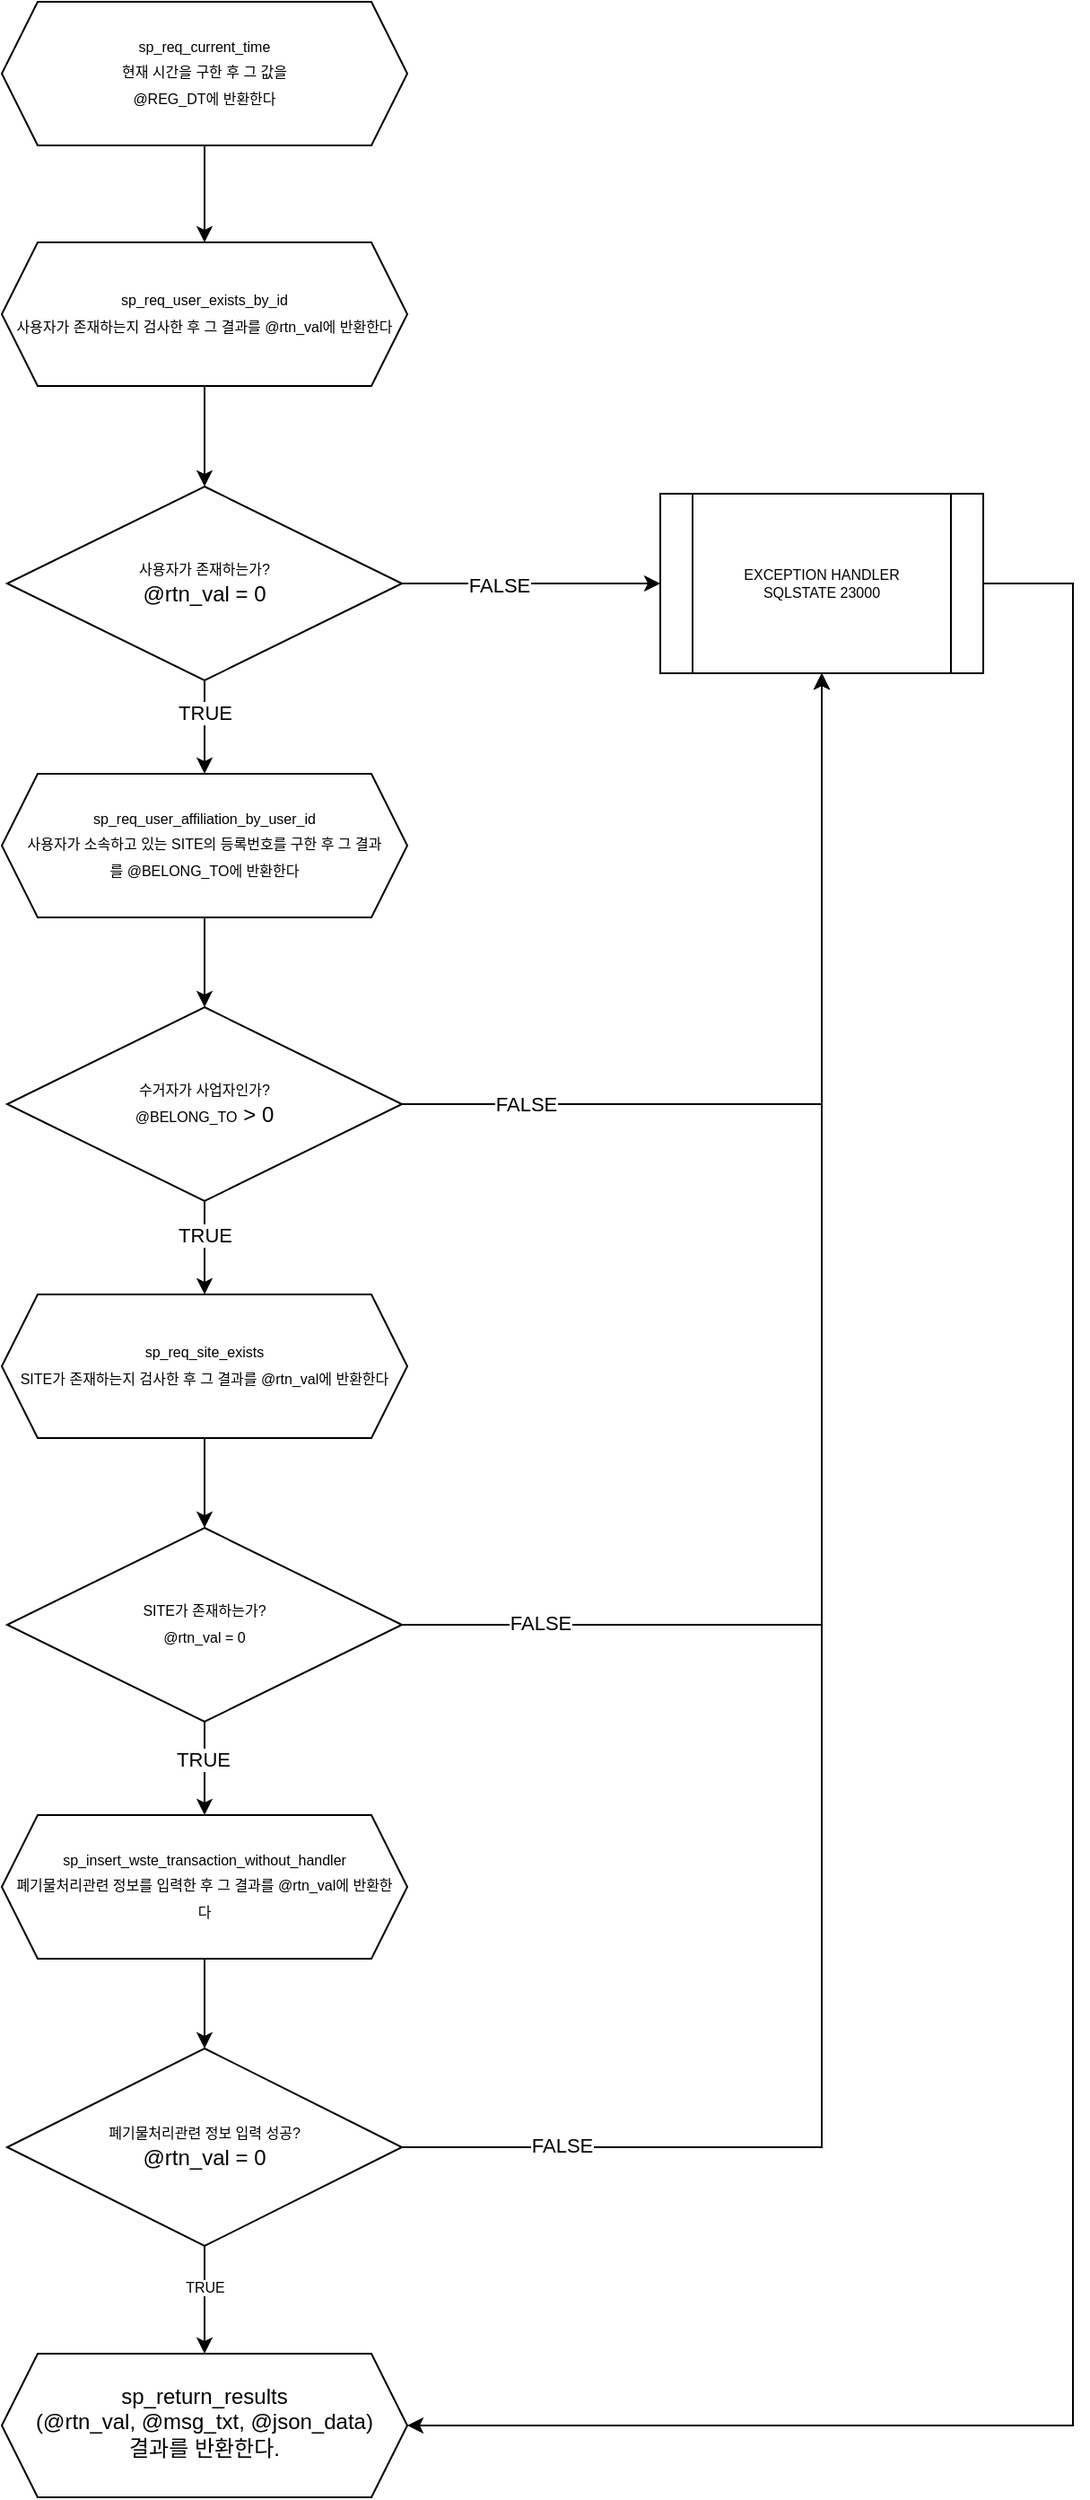 <mxfile version="16.5.6" type="device"><diagram id="eRx0SjHYZR7BgTjNaxc3" name="Page-1"><mxGraphModel dx="3932" dy="2100" grid="1" gridSize="10" guides="1" tooltips="1" connect="1" arrows="1" fold="1" page="1" pageScale="1" pageWidth="827" pageHeight="1169" math="0" shadow="0"><root><mxCell id="0"/><mxCell id="1" parent="0"/><mxCell id="0cSTfqV1Qm-bKVqLc7c4-6" value="" style="edgeStyle=orthogonalEdgeStyle;rounded=0;orthogonalLoop=1;jettySize=auto;html=1;fontSize=8;exitX=0.5;exitY=1;exitDx=0;exitDy=0;entryX=0.5;entryY=0;entryDx=0;entryDy=0;" edge="1" parent="1" source="0cSTfqV1Qm-bKVqLc7c4-7" target="0cSTfqV1Qm-bKVqLc7c4-9"><mxGeometry relative="1" as="geometry"><mxPoint x="253" y="292" as="sourcePoint"/></mxGeometry></mxCell><mxCell id="0cSTfqV1Qm-bKVqLc7c4-7" value="&lt;font style=&quot;font-size: 8px&quot;&gt;sp_req_current_time&lt;br&gt;현재 시간을 구한 후 그 값을&lt;br&gt;@REG_DT에 반환한다&lt;/font&gt;" style="shape=hexagon;perimeter=hexagonPerimeter2;whiteSpace=wrap;html=1;fixedSize=1;shadow=0;strokeWidth=1;spacing=6;spacingTop=-4;" vertex="1" parent="1"><mxGeometry x="140" y="30" width="226" height="80" as="geometry"/></mxCell><mxCell id="0cSTfqV1Qm-bKVqLc7c4-8" style="edgeStyle=orthogonalEdgeStyle;rounded=0;orthogonalLoop=1;jettySize=auto;html=1;fontSize=8;entryX=0.5;entryY=0;entryDx=0;entryDy=0;" edge="1" parent="1" source="0cSTfqV1Qm-bKVqLc7c4-9" target="0cSTfqV1Qm-bKVqLc7c4-80"><mxGeometry relative="1" as="geometry"><mxPoint x="277" y="280" as="targetPoint"/></mxGeometry></mxCell><mxCell id="0cSTfqV1Qm-bKVqLc7c4-9" value="&lt;font style=&quot;font-size: 8px&quot;&gt;sp_req_user_exists_by_id&lt;br&gt;사용자가 존재하는지 검사한 후 그 결과를 @rtn_val에 반환한다&lt;/font&gt;" style="shape=hexagon;perimeter=hexagonPerimeter2;whiteSpace=wrap;html=1;fixedSize=1;shadow=0;strokeWidth=1;spacing=6;spacingTop=-4;" vertex="1" parent="1"><mxGeometry x="140" y="164" width="226" height="80" as="geometry"/></mxCell><mxCell id="0cSTfqV1Qm-bKVqLc7c4-24" value="" style="edgeStyle=orthogonalEdgeStyle;rounded=0;orthogonalLoop=1;jettySize=auto;html=1;fontSize=8;" edge="1" parent="1" source="0cSTfqV1Qm-bKVqLc7c4-28" target="0cSTfqV1Qm-bKVqLc7c4-30"><mxGeometry relative="1" as="geometry"/></mxCell><mxCell id="0cSTfqV1Qm-bKVqLc7c4-25" value="TRUE" style="edgeLabel;html=1;align=center;verticalAlign=middle;resizable=0;points=[];fontSize=8;" vertex="1" connectable="0" parent="0cSTfqV1Qm-bKVqLc7c4-24"><mxGeometry x="-0.248" relative="1" as="geometry"><mxPoint as="offset"/></mxGeometry></mxCell><mxCell id="0cSTfqV1Qm-bKVqLc7c4-101" style="edgeStyle=orthogonalEdgeStyle;rounded=0;orthogonalLoop=1;jettySize=auto;html=1;" edge="1" parent="1" source="0cSTfqV1Qm-bKVqLc7c4-28" target="0cSTfqV1Qm-bKVqLc7c4-64"><mxGeometry relative="1" as="geometry"/></mxCell><mxCell id="0cSTfqV1Qm-bKVqLc7c4-102" value="FALSE" style="edgeLabel;html=1;align=center;verticalAlign=middle;resizable=0;points=[];" vertex="1" connectable="0" parent="0cSTfqV1Qm-bKVqLc7c4-101"><mxGeometry x="-0.831" y="1" relative="1" as="geometry"><mxPoint as="offset"/></mxGeometry></mxCell><mxCell id="0cSTfqV1Qm-bKVqLc7c4-28" value="&lt;font&gt;&lt;span style=&quot;font-size: 8px&quot;&gt;폐기물처리관련 정보 입력 성공?&lt;br&gt;&lt;/span&gt;@rtn_val = 0&lt;br&gt;&lt;/font&gt;" style="rhombus;whiteSpace=wrap;html=1;shadow=0;fontFamily=Helvetica;fontSize=12;align=center;strokeWidth=1;spacing=6;spacingTop=-4;" vertex="1" parent="1"><mxGeometry x="143" y="1170" width="220" height="110" as="geometry"/></mxCell><mxCell id="0cSTfqV1Qm-bKVqLc7c4-30" value="sp_return_results&lt;br&gt;(@rtn_val, @msg_txt, @json_data)&lt;br&gt;결과를 반환한다." style="shape=hexagon;perimeter=hexagonPerimeter2;whiteSpace=wrap;html=1;fixedSize=1;shadow=0;strokeWidth=1;spacing=6;spacingTop=-4;" vertex="1" parent="1"><mxGeometry x="140" y="1340" width="226" height="80" as="geometry"/></mxCell><mxCell id="0cSTfqV1Qm-bKVqLc7c4-63" style="edgeStyle=orthogonalEdgeStyle;rounded=0;orthogonalLoop=1;jettySize=auto;html=1;exitX=1;exitY=0.5;exitDx=0;exitDy=0;entryX=1;entryY=0.5;entryDx=0;entryDy=0;fontSize=8;" edge="1" parent="1" source="0cSTfqV1Qm-bKVqLc7c4-64" target="0cSTfqV1Qm-bKVqLc7c4-30"><mxGeometry relative="1" as="geometry"><Array as="points"><mxPoint x="737" y="354"/><mxPoint x="737" y="1380"/></Array><mxPoint x="366.0" y="2850" as="targetPoint"/></mxGeometry></mxCell><mxCell id="0cSTfqV1Qm-bKVqLc7c4-64" value="EXCEPTION HANDLER&lt;br&gt;SQLSTATE 23000" style="shape=process;whiteSpace=wrap;html=1;backgroundOutline=1;fontSize=8;" vertex="1" parent="1"><mxGeometry x="507" y="304" width="180" height="100" as="geometry"/></mxCell><mxCell id="0cSTfqV1Qm-bKVqLc7c4-82" value="" style="edgeStyle=orthogonalEdgeStyle;rounded=0;orthogonalLoop=1;jettySize=auto;html=1;" edge="1" parent="1" source="0cSTfqV1Qm-bKVqLc7c4-80" target="0cSTfqV1Qm-bKVqLc7c4-81"><mxGeometry relative="1" as="geometry"/></mxCell><mxCell id="0cSTfqV1Qm-bKVqLc7c4-83" value="TRUE" style="edgeLabel;html=1;align=center;verticalAlign=middle;resizable=0;points=[];" vertex="1" connectable="0" parent="0cSTfqV1Qm-bKVqLc7c4-82"><mxGeometry x="-0.3" relative="1" as="geometry"><mxPoint as="offset"/></mxGeometry></mxCell><mxCell id="0cSTfqV1Qm-bKVqLc7c4-84" style="edgeStyle=orthogonalEdgeStyle;rounded=0;orthogonalLoop=1;jettySize=auto;html=1;entryX=0;entryY=0.5;entryDx=0;entryDy=0;" edge="1" parent="1" source="0cSTfqV1Qm-bKVqLc7c4-80" target="0cSTfqV1Qm-bKVqLc7c4-64"><mxGeometry relative="1" as="geometry"/></mxCell><mxCell id="0cSTfqV1Qm-bKVqLc7c4-85" value="FALSE" style="edgeLabel;html=1;align=center;verticalAlign=middle;resizable=0;points=[];" vertex="1" connectable="0" parent="0cSTfqV1Qm-bKVqLc7c4-84"><mxGeometry x="-0.25" y="-1" relative="1" as="geometry"><mxPoint as="offset"/></mxGeometry></mxCell><mxCell id="0cSTfqV1Qm-bKVqLc7c4-80" value="&lt;font&gt;&lt;span style=&quot;font-size: 8px&quot;&gt;사용자가 존재하는가?&lt;br&gt;&lt;/span&gt;@rtn_val = 0&lt;br&gt;&lt;/font&gt;" style="rhombus;whiteSpace=wrap;html=1;shadow=0;fontFamily=Helvetica;fontSize=12;align=center;strokeWidth=1;spacing=6;spacingTop=-4;" vertex="1" parent="1"><mxGeometry x="143" y="300" width="220" height="108" as="geometry"/></mxCell><mxCell id="0cSTfqV1Qm-bKVqLc7c4-87" value="" style="edgeStyle=orthogonalEdgeStyle;rounded=0;orthogonalLoop=1;jettySize=auto;html=1;" edge="1" parent="1" source="0cSTfqV1Qm-bKVqLc7c4-81" target="0cSTfqV1Qm-bKVqLc7c4-86"><mxGeometry relative="1" as="geometry"/></mxCell><mxCell id="0cSTfqV1Qm-bKVqLc7c4-81" value="&lt;font style=&quot;font-size: 8px&quot;&gt;sp_req_user_affiliation_by_user_id&lt;br&gt;사용자가 소속하고 있는 SITE의 등록번호를 구한 후 그 결과를&amp;nbsp;@BELONG_TO에 반환한다&lt;/font&gt;" style="shape=hexagon;perimeter=hexagonPerimeter2;whiteSpace=wrap;html=1;fixedSize=1;shadow=0;strokeWidth=1;spacing=6;spacingTop=-4;" vertex="1" parent="1"><mxGeometry x="140" y="460" width="226" height="80" as="geometry"/></mxCell><mxCell id="0cSTfqV1Qm-bKVqLc7c4-89" value="" style="edgeStyle=orthogonalEdgeStyle;rounded=0;orthogonalLoop=1;jettySize=auto;html=1;" edge="1" parent="1" source="0cSTfqV1Qm-bKVqLc7c4-86" target="0cSTfqV1Qm-bKVqLc7c4-88"><mxGeometry relative="1" as="geometry"/></mxCell><mxCell id="0cSTfqV1Qm-bKVqLc7c4-90" value="TRUE" style="edgeLabel;html=1;align=center;verticalAlign=middle;resizable=0;points=[];" vertex="1" connectable="0" parent="0cSTfqV1Qm-bKVqLc7c4-89"><mxGeometry x="-0.295" relative="1" as="geometry"><mxPoint as="offset"/></mxGeometry></mxCell><mxCell id="0cSTfqV1Qm-bKVqLc7c4-91" style="edgeStyle=orthogonalEdgeStyle;rounded=0;orthogonalLoop=1;jettySize=auto;html=1;entryX=0.5;entryY=1;entryDx=0;entryDy=0;" edge="1" parent="1" source="0cSTfqV1Qm-bKVqLc7c4-86" target="0cSTfqV1Qm-bKVqLc7c4-64"><mxGeometry relative="1" as="geometry"/></mxCell><mxCell id="0cSTfqV1Qm-bKVqLc7c4-92" value="FALSE" style="edgeLabel;html=1;align=center;verticalAlign=middle;resizable=0;points=[];" vertex="1" connectable="0" parent="0cSTfqV1Qm-bKVqLc7c4-91"><mxGeometry x="-0.712" relative="1" as="geometry"><mxPoint as="offset"/></mxGeometry></mxCell><mxCell id="0cSTfqV1Qm-bKVqLc7c4-86" value="&lt;font&gt;&lt;span style=&quot;font-size: 8px&quot;&gt;수거자가 사업자인가?&lt;br&gt;&lt;/span&gt;&lt;span style=&quot;font-size: 8px&quot;&gt;@BELONG_TO&lt;/span&gt;&amp;nbsp;&amp;gt; 0&lt;br&gt;&lt;/font&gt;" style="rhombus;whiteSpace=wrap;html=1;shadow=0;fontFamily=Helvetica;fontSize=12;align=center;strokeWidth=1;spacing=6;spacingTop=-4;" vertex="1" parent="1"><mxGeometry x="143" y="590" width="220" height="108" as="geometry"/></mxCell><mxCell id="0cSTfqV1Qm-bKVqLc7c4-94" value="" style="edgeStyle=orthogonalEdgeStyle;rounded=0;orthogonalLoop=1;jettySize=auto;html=1;" edge="1" parent="1" source="0cSTfqV1Qm-bKVqLc7c4-88" target="0cSTfqV1Qm-bKVqLc7c4-93"><mxGeometry relative="1" as="geometry"/></mxCell><mxCell id="0cSTfqV1Qm-bKVqLc7c4-88" value="&lt;font style=&quot;font-size: 8px&quot;&gt;sp_req_site_exists&lt;br&gt;SITE가 존재하는지 검사한 후 그 결과를&amp;nbsp;@rtn_val에 반환한다&lt;/font&gt;" style="shape=hexagon;perimeter=hexagonPerimeter2;whiteSpace=wrap;html=1;fixedSize=1;shadow=0;strokeWidth=1;spacing=6;spacingTop=-4;" vertex="1" parent="1"><mxGeometry x="140" y="750" width="226" height="80" as="geometry"/></mxCell><mxCell id="0cSTfqV1Qm-bKVqLc7c4-95" style="edgeStyle=orthogonalEdgeStyle;rounded=0;orthogonalLoop=1;jettySize=auto;html=1;" edge="1" parent="1" source="0cSTfqV1Qm-bKVqLc7c4-93" target="0cSTfqV1Qm-bKVqLc7c4-64"><mxGeometry relative="1" as="geometry"/></mxCell><mxCell id="0cSTfqV1Qm-bKVqLc7c4-96" value="FALSE" style="edgeLabel;html=1;align=center;verticalAlign=middle;resizable=0;points=[];" vertex="1" connectable="0" parent="0cSTfqV1Qm-bKVqLc7c4-95"><mxGeometry x="-0.799" y="1" relative="1" as="geometry"><mxPoint as="offset"/></mxGeometry></mxCell><mxCell id="0cSTfqV1Qm-bKVqLc7c4-98" value="" style="edgeStyle=orthogonalEdgeStyle;rounded=0;orthogonalLoop=1;jettySize=auto;html=1;" edge="1" parent="1" source="0cSTfqV1Qm-bKVqLc7c4-93" target="0cSTfqV1Qm-bKVqLc7c4-97"><mxGeometry relative="1" as="geometry"/></mxCell><mxCell id="0cSTfqV1Qm-bKVqLc7c4-99" value="TRUE" style="edgeLabel;html=1;align=center;verticalAlign=middle;resizable=0;points=[];" vertex="1" connectable="0" parent="0cSTfqV1Qm-bKVqLc7c4-98"><mxGeometry x="-0.185" y="-1" relative="1" as="geometry"><mxPoint as="offset"/></mxGeometry></mxCell><mxCell id="0cSTfqV1Qm-bKVqLc7c4-93" value="&lt;font&gt;&lt;span style=&quot;font-size: 8px&quot;&gt;SITE가 존재하는가?&lt;br&gt;&lt;/span&gt;&lt;span style=&quot;font-size: 8px&quot;&gt;@rtn_val = 0&lt;/span&gt;&lt;br&gt;&lt;/font&gt;" style="rhombus;whiteSpace=wrap;html=1;shadow=0;fontFamily=Helvetica;fontSize=12;align=center;strokeWidth=1;spacing=6;spacingTop=-4;" vertex="1" parent="1"><mxGeometry x="143" y="880" width="220" height="108" as="geometry"/></mxCell><mxCell id="0cSTfqV1Qm-bKVqLc7c4-100" value="" style="edgeStyle=orthogonalEdgeStyle;rounded=0;orthogonalLoop=1;jettySize=auto;html=1;" edge="1" parent="1" source="0cSTfqV1Qm-bKVqLc7c4-97" target="0cSTfqV1Qm-bKVqLc7c4-28"><mxGeometry relative="1" as="geometry"/></mxCell><mxCell id="0cSTfqV1Qm-bKVqLc7c4-97" value="&lt;font style=&quot;font-size: 8px&quot;&gt;sp_insert_wste_transaction_without_handler&lt;br&gt;폐기물처리관련 정보를 입력한 후 그 결과를&amp;nbsp;@rtn_val에 반환한다&lt;/font&gt;" style="shape=hexagon;perimeter=hexagonPerimeter2;whiteSpace=wrap;html=1;fixedSize=1;shadow=0;strokeWidth=1;spacing=6;spacingTop=-4;" vertex="1" parent="1"><mxGeometry x="140" y="1040" width="226" height="80" as="geometry"/></mxCell></root></mxGraphModel></diagram></mxfile>
